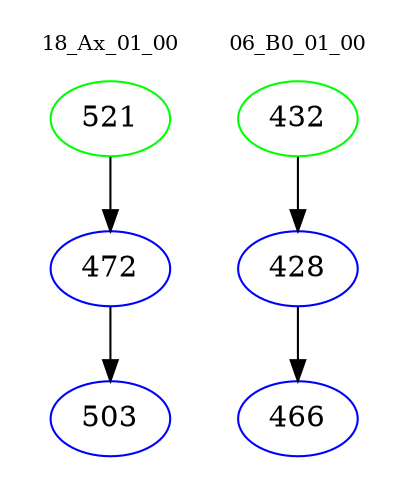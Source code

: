 digraph{
subgraph cluster_0 {
color = white
label = "18_Ax_01_00";
fontsize=10;
T0_521 [label="521", color="green"]
T0_521 -> T0_472 [color="black"]
T0_472 [label="472", color="blue"]
T0_472 -> T0_503 [color="black"]
T0_503 [label="503", color="blue"]
}
subgraph cluster_1 {
color = white
label = "06_B0_01_00";
fontsize=10;
T1_432 [label="432", color="green"]
T1_432 -> T1_428 [color="black"]
T1_428 [label="428", color="blue"]
T1_428 -> T1_466 [color="black"]
T1_466 [label="466", color="blue"]
}
}
